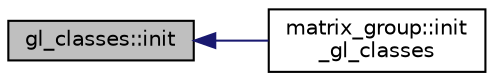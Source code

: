 digraph "gl_classes::init"
{
  edge [fontname="Helvetica",fontsize="10",labelfontname="Helvetica",labelfontsize="10"];
  node [fontname="Helvetica",fontsize="10",shape=record];
  rankdir="LR";
  Node274 [label="gl_classes::init",height=0.2,width=0.4,color="black", fillcolor="grey75", style="filled", fontcolor="black"];
  Node274 -> Node275 [dir="back",color="midnightblue",fontsize="10",style="solid",fontname="Helvetica"];
  Node275 [label="matrix_group::init\l_gl_classes",height=0.2,width=0.4,color="black", fillcolor="white", style="filled",URL="$d3/ded/classmatrix__group.html#a5f08c24debccc24b4c64033622a3fc0a"];
}
